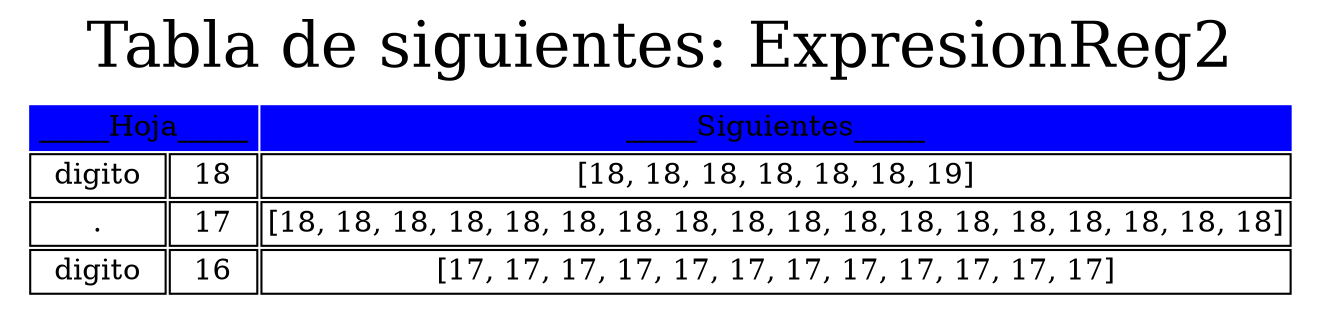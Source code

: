 digraph G {
graph [ dpi = 700 ];
label = <Tabla de siguientes: ExpresionReg2>
labelloc = t
fontsize=30
tbl [
shape=plaintext
label=<
<table border='0' cellborder='1' cellspacing='2'>
<tr><td colspan='2' color='blue' bgcolor='blue'>_____Hoja_____</td><td color='blue' bgcolor='blue'>_____Siguientes_____</td></tr>
<tr><td>digito</td><td>18</td><td>[18, 18, 18, 18, 18, 18, 19]</td></tr>
<tr><td>.</td><td>17</td><td>[18, 18, 18, 18, 18, 18, 18, 18, 18, 18, 18, 18, 18, 18, 18, 18, 18, 18]</td></tr>
<tr><td>digito</td><td>16</td><td>[17, 17, 17, 17, 17, 17, 17, 17, 17, 17, 17, 17]</td></tr>
</table>
>];
}
